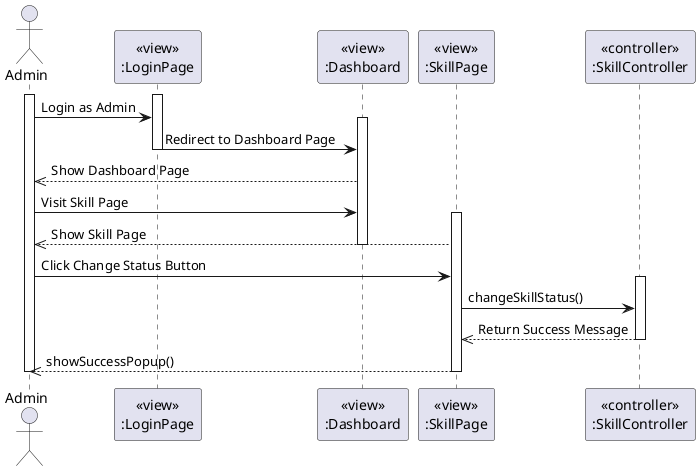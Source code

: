 @startuml ChangeSkillStatus
actor Admin
participant LoginPageView [
  <<view>>
  :LoginPage
]

participant DashboardView [
  <<view>>
  :Dashboard
]

participant SkillView [
  <<view>>
  :SkillPage
]

participant SkillController [
  <<controller>>
  :SkillController
]

activate Admin
activate LoginPageView
Admin -> LoginPageView: Login as Admin
activate DashboardView
LoginPageView -> DashboardView: Redirect to Dashboard Page
deactivate LoginPageView

DashboardView -->> Admin: Show Dashboard Page

Admin -> DashboardView: Visit Skill Page
activate SkillView
SkillView -->> Admin: Show Skill Page
deactivate DashboardView

Admin -> SkillView: Click Change Status Button

activate SkillController
SkillView -> SkillController: changeSkillStatus()
SkillController -->> SkillView: Return Success Message
deactivate SkillController
SkillView -->> Admin: showSuccessPopup()

deactivate Admin
deactivate SkillView
@enduml
